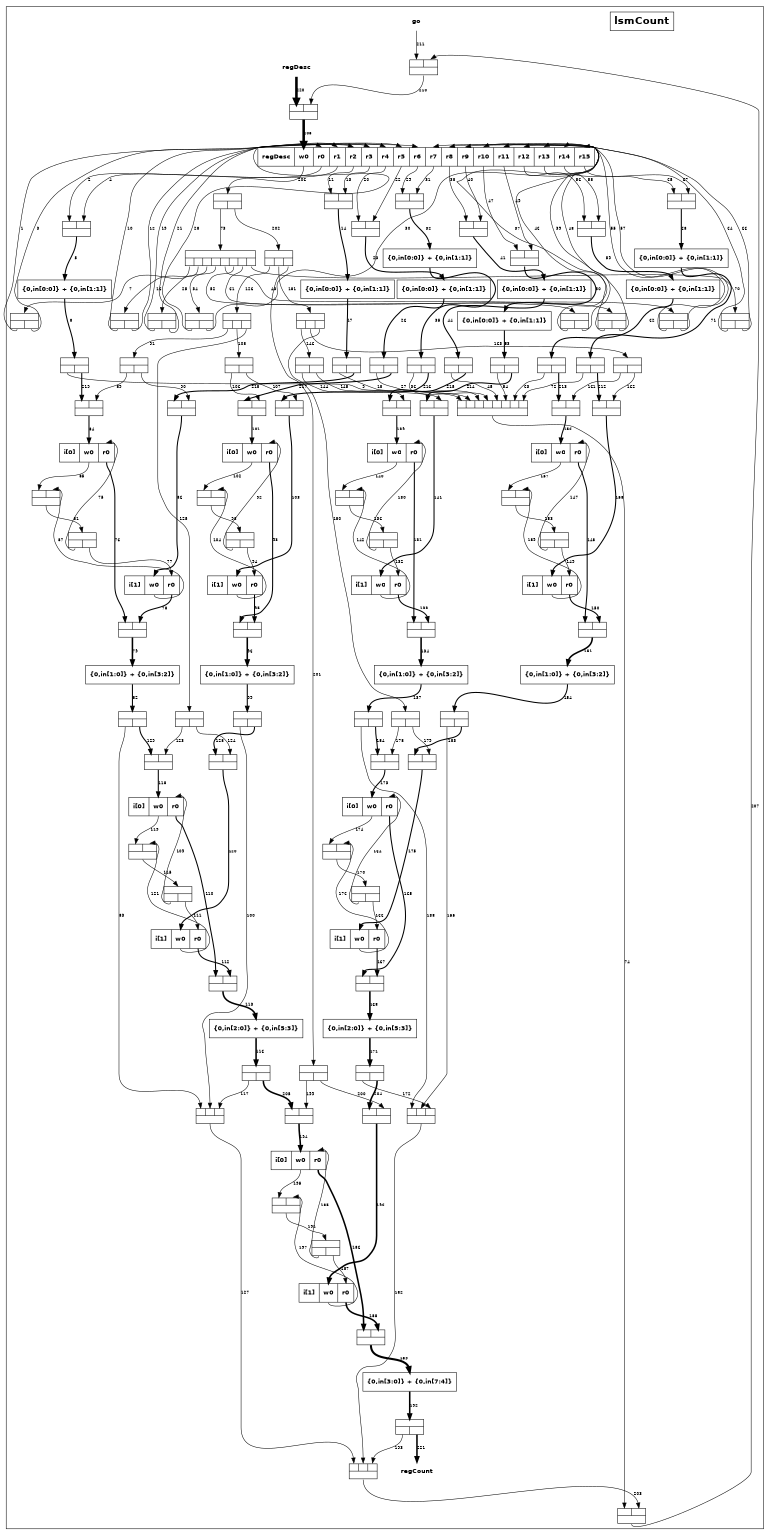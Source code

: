 digraph lsmCount {
  outputorder="edgesfirst";
  size="7.086614173228347,10.236220472440946";
  ratio="2.0"
  subgraph cluster_lsmCount {
    edge [fontsize="8", fontname="Helvetica", labelfontname="Helvetica", labelfontsize="8", arrowhead="normal"];
    node [fontsize="12", fontname="Helvetica-Bold", shape="box"];
    title [label="lsmCount", fontsize="20"];
    port0 [portref="0", label="go", style="bold", shape="none"];
    port1 [portref="1", label="regDesc", style="bold", shape="none"];
    port2 [portref="2", label="regCount", style="bold", shape="none"];
    comp1 [compref="1", label="{{<i0>|<i1>}|{<o>}}", height="0.4", fontsize="2", nojustify="true", shape="record"];
    comp2 [compref="2", label="\{0,in[0:0]\} + \{0,in[1:1]\}", nojustify="true", shape="record"];
    comp3 [compref="3", label="{{<i>}|{<o0>|<o1>}}", height="0.4", fontsize="2", nojustify="true", shape="record"];
    comp5 [compref="5", label="{{<i0>|<i1>}|{<o>}}", height="0.4", fontsize="2", nojustify="true", shape="record"];
    comp6 [compref="6", label="\{0,in[0:0]\} + \{0,in[1:1]\}", nojustify="true", shape="record"];
    comp7 [compref="7", label="{{<i>}|{<o0>|<o1>}}", height="0.4", fontsize="2", nojustify="true", shape="record"];
    comp9 [compref="9", label="{{<i0>|<i1>}|{<o>}}", height="0.4", fontsize="2", nojustify="true", shape="record"];
    comp10 [compref="10", label="\{0,in[0:0]\} + \{0,in[1:1]\}", nojustify="true", shape="record"];
    comp11 [compref="11", label="{{<i>}|{<o0>|<o1>}}", height="0.4", fontsize="2", nojustify="true", shape="record"];
    comp13 [compref="13", label="{{<i0>|<i1>}|{<o>}}", height="0.4", fontsize="2", nojustify="true", shape="record"];
    comp14 [compref="14", label="\{0,in[0:0]\} + \{0,in[1:1]\}", nojustify="true", shape="record"];
    comp15 [compref="15", label="{{<i>}|{<o0>|<o1>}}", height="0.4", fontsize="2", nojustify="true", shape="record"];
    comp17 [compref="17", label="{{<i0>|<i1>}|{<o>}}", height="0.4", fontsize="2", nojustify="true", shape="record"];
    comp18 [compref="18", label="\{0,in[0:0]\} + \{0,in[1:1]\}", nojustify="true", shape="record"];
    comp19 [compref="19", label="{{<i>}|{<o0>|<o1>}}", height="0.4", fontsize="2", nojustify="true", shape="record"];
    comp21 [compref="21", label="{{<i0>|<i1>}|{<o>}}", height="0.4", fontsize="2", nojustify="true", shape="record"];
    comp22 [compref="22", label="\{0,in[0:0]\} + \{0,in[1:1]\}", nojustify="true", shape="record"];
    comp23 [compref="23", label="{{<i>}|{<o0>|<o1>}}", height="0.4", fontsize="2", nojustify="true", shape="record"];
    comp25 [compref="25", label="{{<i0>|<i1>}|{<o>}}", height="0.4", fontsize="2", nojustify="true", shape="record"];
    comp26 [compref="26", label="\{0,in[0:0]\} + \{0,in[1:1]\}", nojustify="true", shape="record"];
    comp27 [compref="27", label="{{<i>}|{<o0>|<o1>}}", height="0.4", fontsize="2", nojustify="true", shape="record"];
    comp29 [compref="29", label="{{<i0>|<i1>}|{<o>}}", height="0.4", fontsize="2", nojustify="true", shape="record"];
    comp30 [compref="30", label="\{0,in[0:0]\} + \{0,in[1:1]\}", nojustify="true", shape="record"];
    comp31 [compref="31", label="{{<i>}|{<o0>|<o1>}}", height="0.4", fontsize="2", nojustify="true", shape="record"];
    comp33 [compref="33", label="{{<i>}|{<o0>|<o1>|<o2>|<o3>|<o4>|<o5>|<o6>|<o7>}}", height="0.4", fontsize="2", nojustify="true", shape="record"];
    comp34 [compref="34", label="{{<i0>|<i1>|<i2>|<i3>|<i4>|<i5>|<i6>|<i7>}|{<o>}}", height="0.4", fontsize="2", nojustify="true", shape="record"];
    comp35 [compref="35", label="{{<i0>|<i1>}|{<o>}}", height="0.4", fontsize="2", nojustify="true", shape="record"];
    comp36 [compref="36", label="\{0,in[1:0]\} + \{0,in[3:2]\}", nojustify="true", shape="record"];
    comp37 [compref="37", label="{{<i>}|{<o0>|<o1>}}", height="0.4", fontsize="2", nojustify="true", shape="record"];
    comp39 [compref="39", label="i[0]|<w0>w0|<r0>r0", shape="record"];
    comp40 [compref="40", label="i[1]|<w0>w0|<r0>r0", shape="record"];
    comp41 [compref="41", label="{{<i0>|<i1>}|{<o>}}", height="0.4", fontsize="2", nojustify="true", shape="record"];
    comp42 [compref="42", label="{{<i>}|{<o0>|<o1>}}", height="0.4", fontsize="2", nojustify="true", shape="record"];
    comp44 [compref="44", label="{{<i0>|<i1>}|{<o>}}", height="0.4", fontsize="2", nojustify="true", shape="record"];
    comp45 [compref="45", label="\{0,in[1:0]\} + \{0,in[3:2]\}", nojustify="true", shape="record"];
    comp46 [compref="46", label="{{<i>}|{<o0>|<o1>}}", height="0.4", fontsize="2", nojustify="true", shape="record"];
    comp48 [compref="48", label="i[0]|<w0>w0|<r0>r0", shape="record"];
    comp49 [compref="49", label="i[1]|<w0>w0|<r0>r0", shape="record"];
    comp50 [compref="50", label="{{<i0>|<i1>}|{<o>}}", height="0.4", fontsize="2", nojustify="true", shape="record"];
    comp51 [compref="51", label="{{<i>}|{<o0>|<o1>}}", height="0.4", fontsize="2", nojustify="true", shape="record"];
    comp53 [compref="53", label="{{<i0>|<i1>}|{<o>}}", height="0.4", fontsize="2", nojustify="true", shape="record"];
    comp54 [compref="54", label="\{0,in[2:0]\} + \{0,in[5:3]\}", nojustify="true", shape="record"];
    comp55 [compref="55", label="{{<i>}|{<o0>|<o1>}}", height="0.4", fontsize="2", nojustify="true", shape="record"];
    comp57 [compref="57", label="i[0]|<w0>w0|<r0>r0", shape="record"];
    comp58 [compref="58", label="i[1]|<w0>w0|<r0>r0", shape="record"];
    comp59 [compref="59", label="{{<i0>|<i1>}|{<o>}}", height="0.4", fontsize="2", nojustify="true", shape="record"];
    comp60 [compref="60", label="{{<i>}|{<o0>|<o1>}}", height="0.4", fontsize="2", nojustify="true", shape="record"];
    comp62 [compref="62", label="{{<i>}|{<o0>|<o1>|<o2>}}", height="0.4", fontsize="2", nojustify="true", shape="record"];
    comp63 [compref="63", label="{{<i0>|<i1>|<i2>}|{<o>}}", height="0.4", fontsize="2", nojustify="true", shape="record"];
    comp64 [compref="64", label="{{<i>}|{<o0>|<o1>}}", height="0.4", fontsize="2", nojustify="true", shape="record"];
    comp65 [compref="65", label="{{<i0>|<i1>}|{<o>}}", height="0.4", fontsize="2", nojustify="true", shape="record"];
    comp66 [compref="66", label="{{<i>}|{<o0>|<o1>}}", height="0.4", fontsize="2", nojustify="true", shape="record"];
    comp67 [compref="67", label="{{<i0>|<i1>}|{<o>}}", height="0.4", fontsize="2", nojustify="true", shape="record"];
    comp68 [compref="68", label="{{<i0>|<i1>}|{<o>}}", height="0.4", fontsize="2", nojustify="true", shape="record"];
    comp69 [compref="69", label="\{0,in[1:0]\} + \{0,in[3:2]\}", nojustify="true", shape="record"];
    comp70 [compref="70", label="{{<i>}|{<o0>|<o1>}}", height="0.4", fontsize="2", nojustify="true", shape="record"];
    comp72 [compref="72", label="i[0]|<w0>w0|<r0>r0", shape="record"];
    comp73 [compref="73", label="i[1]|<w0>w0|<r0>r0", shape="record"];
    comp74 [compref="74", label="{{<i0>|<i1>}|{<o>}}", height="0.4", fontsize="2", nojustify="true", shape="record"];
    comp75 [compref="75", label="{{<i>}|{<o0>|<o1>}}", height="0.4", fontsize="2", nojustify="true", shape="record"];
    comp77 [compref="77", label="{{<i0>|<i1>}|{<o>}}", height="0.4", fontsize="2", nojustify="true", shape="record"];
    comp78 [compref="78", label="\{0,in[1:0]\} + \{0,in[3:2]\}", nojustify="true", shape="record"];
    comp79 [compref="79", label="{{<i>}|{<o0>|<o1>}}", height="0.4", fontsize="2", nojustify="true", shape="record"];
    comp81 [compref="81", label="i[0]|<w0>w0|<r0>r0", shape="record"];
    comp82 [compref="82", label="i[1]|<w0>w0|<r0>r0", shape="record"];
    comp83 [compref="83", label="{{<i0>|<i1>}|{<o>}}", height="0.4", fontsize="2", nojustify="true", shape="record"];
    comp84 [compref="84", label="{{<i>}|{<o0>|<o1>}}", height="0.4", fontsize="2", nojustify="true", shape="record"];
    comp86 [compref="86", label="{{<i0>|<i1>}|{<o>}}", height="0.4", fontsize="2", nojustify="true", shape="record"];
    comp87 [compref="87", label="\{0,in[2:0]\} + \{0,in[5:3]\}", nojustify="true", shape="record"];
    comp88 [compref="88", label="{{<i>}|{<o0>|<o1>}}", height="0.4", fontsize="2", nojustify="true", shape="record"];
    comp90 [compref="90", label="i[0]|<w0>w0|<r0>r0", shape="record"];
    comp91 [compref="91", label="i[1]|<w0>w0|<r0>r0", shape="record"];
    comp92 [compref="92", label="{{<i0>|<i1>}|{<o>}}", height="0.4", fontsize="2", nojustify="true", shape="record"];
    comp93 [compref="93", label="{{<i>}|{<o0>|<o1>}}", height="0.4", fontsize="2", nojustify="true", shape="record"];
    comp95 [compref="95", label="{{<i>}|{<o0>|<o1>|<o2>}}", height="0.4", fontsize="2", nojustify="true", shape="record"];
    comp96 [compref="96", label="{{<i0>|<i1>|<i2>}|{<o>}}", height="0.4", fontsize="2", nojustify="true", shape="record"];
    comp97 [compref="97", label="{{<i>}|{<o0>|<o1>}}", height="0.4", fontsize="2", nojustify="true", shape="record"];
    comp98 [compref="98", label="{{<i0>|<i1>}|{<o>}}", height="0.4", fontsize="2", nojustify="true", shape="record"];
    comp99 [compref="99", label="{{<i>}|{<o0>|<o1>}}", height="0.4", fontsize="2", nojustify="true", shape="record"];
    comp100 [compref="100", label="{{<i0>|<i1>}|{<o>}}", height="0.4", fontsize="2", nojustify="true", shape="record"];
    comp101 [compref="101", label="{{<i0>|<i1>}|{<o>}}", height="0.4", fontsize="2", nojustify="true", shape="record"];
    comp102 [compref="102", label="\{0,in[3:0]\} + \{0,in[7:4]\}", nojustify="true", shape="record"];
    comp103 [compref="103", label="{{<i>}|{<o0>|<o1>}}", height="0.4", fontsize="2", nojustify="true", shape="record"];
    comp105 [compref="105", label="i[0]|<w0>w0|<r0>r0", shape="record"];
    comp106 [compref="106", label="i[1]|<w0>w0|<r0>r0", shape="record"];
    comp107 [compref="107", label="{{<i0>|<i1>}|{<o>}}", height="0.4", fontsize="2", nojustify="true", shape="record"];
    comp108 [compref="108", label="{{<i>}|{<o0>|<o1>}}", height="0.4", fontsize="2", nojustify="true", shape="record"];
    comp110 [compref="110", label="{{<i>}|{<o0>|<o1>|<o2>}}", height="0.4", fontsize="2", nojustify="true", shape="record"];
    comp111 [compref="111", label="{{<i0>|<i1>|<i2>}|{<o>}}", height="0.4", fontsize="2", nojustify="true", shape="record"];
    comp112 [compref="112", label="{{<i>}|{<o0>|<o1>}}", height="0.4", fontsize="2", nojustify="true", shape="record"];
    comp113 [compref="113", label="{{<i0>|<i1>}|{<o>}}", height="0.4", fontsize="2", nojustify="true", shape="record"];
    comp114 [compref="114", label="{{<i>}|{<o0>|<o1>}}", height="0.4", fontsize="2", nojustify="true", shape="record"];
    comp115 [compref="115", label="{{<i0>|<i1>}|{<o>}}", height="0.4", fontsize="2", nojustify="true", shape="record"];
    comp116 [compref="116", label="{{<i>}|{<o0>|<o1>}}", height="0.4", fontsize="2", nojustify="true", shape="record"];
    comp117 [compref="117", label="{{<i0>|<i1>}|{<o>}}", height="0.4", fontsize="2", nojustify="true", shape="record"];
    comp118 [compref="118", label="regDesc|<w0>w0|<r0>r0|<r1>r1|<r2>r2|<r3>r3|<r4>r4|<r5>r5|<r6>r6|<r7>r7|<r8>r8|<r9>r9|<r10>r10|<r11>r11|<r12>r12|<r13>r13|<r14>r14|<r15>r15", shape="record"];
    comp120 [compref="120", label="{{<i0>|<i1>}|{<o>}}", height="0.4", fontsize="2", nojustify="true", shape="record"];
    comp121 [compref="121", label="{{<i>}|{<o0>|<o1>}}", height="0.4", fontsize="2", nojustify="true", shape="record"];
    comp122 [compref="122", label="{{<i0>|<i1>}|{<o>}}", height="0.4", fontsize="2", nojustify="true", shape="record"];
    comp123 [compref="123", label="{{<i>}|{<o0>|<o1>}}", height="0.4", fontsize="2", nojustify="true", shape="record"];
    comp124 [compref="124", label="{{<i0>|<i1>}|{<o>}}", height="0.4", fontsize="2", nojustify="true", shape="record"];
    comp125 [compref="125", label="{{<i>}|{<o0>|<o1>}}", height="0.4", fontsize="2", nojustify="true", shape="record"];
    comp126 [compref="126", label="{{<i0>|<i1>}|{<o>}}", height="0.4", fontsize="2", nojustify="true", shape="record"];
    comp127 [compref="127", label="{{<i>}|{<o0>|<o1>}}", height="0.4", fontsize="2", nojustify="true", shape="record"];
    comp128 [compref="128", label="{{<i0>|<i1>}|{<o>}}", height="0.4", fontsize="2", nojustify="true", shape="record"];
    comp129 [compref="129", label="{{<i>}|{<o0>|<o1>}}", height="0.4", fontsize="2", nojustify="true", shape="record"];
    comp130 [compref="130", label="{{<i0>|<i1>}|{<o>}}", height="0.4", fontsize="2", nojustify="true", shape="record"];
    comp131 [compref="131", label="{{<i>}|{<o0>|<o1>}}", height="0.4", fontsize="2", nojustify="true", shape="record"];
    comp132 [compref="132", label="{{<i0>|<i1>}|{<o>}}", height="0.4", fontsize="2", nojustify="true", shape="record"];
    comp133 [compref="133", label="{{<i>}|{<o0>|<o1>}}", height="0.4", fontsize="2", nojustify="true", shape="record"];
    comp134 [compref="134", label="{{<i0>|<i1>}|{<o>}}", height="0.4", fontsize="2", nojustify="true", shape="record"];
    comp135 [compref="135", label="{{<i>}|{<o0>|<o1>}}", height="0.4", fontsize="2", nojustify="true", shape="record"];
    comp136 [compref="136", label="{{<i0>|<i1>}|{<o>}}", height="0.4", fontsize="2", nojustify="true", shape="record"];
    comp137 [compref="137", label="{{<i0>|<i1>}|{<o>}}", height="0.4", fontsize="2", nojustify="true", shape="record"];
    comp138 [compref="138", label="{{<i>}|{<o0>|<o1>}}", height="0.4", fontsize="2", nojustify="true", shape="record"]
    comp3:o0:s -> comp118:r0:n [linkref="1", label="1", penwidth="1", weight="1"];
    comp118:r0:s -> comp1:i0:n [linkref="2", label="2", penwidth="1", weight="1"];
    comp3:o1:s -> comp118:r1:n [linkref="3", label="3", penwidth="1", weight="1"];
    comp118:r1:s -> comp1:i1:n [linkref="4", label="4", penwidth="1", weight="1"];
    comp1:o:s -> comp2:n [linkref="5", label="5", penwidth="2", weight="2"];
    comp33:o0:s -> comp3:i:n [linkref="7", label="7", penwidth="1", weight="1"];
    comp2:s -> comp135:i:n [linkref="8", label="8", penwidth="2", weight="2"];
    comp135:o0:s -> comp34:i0:n [linkref="9", label="9", penwidth="1", weight="1"];
    comp7:o0:s -> comp118:r2:n [linkref="10", label="10", penwidth="1", weight="1"];
    comp118:r2:s -> comp5:i0:n [linkref="11", label="11", penwidth="1", weight="1"];
    comp7:o1:s -> comp118:r3:n [linkref="12", label="12", penwidth="1", weight="1"];
    comp118:r3:s -> comp5:i1:n [linkref="13", label="13", penwidth="1", weight="1"];
    comp5:o:s -> comp6:n [linkref="14", label="14", penwidth="2", weight="2"];
    comp33:o1:s -> comp7:i:n [linkref="16", label="16", penwidth="1", weight="1"];
    comp6:s -> comp133:i:n [linkref="17", label="17", penwidth="2", weight="2"];
    comp133:o0:s -> comp34:i1:n [linkref="18", label="18", penwidth="1", weight="1"];
    comp11:o0:s -> comp118:r4:n [linkref="19", label="19", penwidth="1", weight="1"];
    comp118:r4:s -> comp9:i0:n [linkref="20", label="20", penwidth="1", weight="1"];
    comp11:o1:s -> comp118:r5:n [linkref="21", label="21", penwidth="1", weight="1"];
    comp118:r5:s -> comp9:i1:n [linkref="22", label="22", penwidth="1", weight="1"];
    comp9:o:s -> comp10:n [linkref="23", label="23", penwidth="2", weight="2"];
    comp33:o2:s -> comp11:i:n [linkref="25", label="25", penwidth="1", weight="1"];
    comp10:s -> comp131:i:n [linkref="26", label="26", penwidth="2", weight="2"];
    comp131:o0:s -> comp34:i2:n [linkref="27", label="27", penwidth="1", weight="1"];
    comp15:o0:s -> comp118:r6:n [linkref="28", label="28", penwidth="1", weight="1"];
    comp118:r6:s -> comp13:i0:n [linkref="29", label="29", penwidth="1", weight="1"];
    comp15:o1:s -> comp118:r7:n [linkref="30", label="30", penwidth="1", weight="1"];
    comp118:r7:s -> comp13:i1:n [linkref="31", label="31", penwidth="1", weight="1"];
    comp13:o:s -> comp14:n [linkref="32", label="32", penwidth="2", weight="2"];
    comp33:o3:s -> comp15:i:n [linkref="34", label="34", penwidth="1", weight="1"];
    comp14:s -> comp129:i:n [linkref="35", label="35", penwidth="2", weight="2"];
    comp129:o0:s -> comp34:i3:n [linkref="36", label="36", penwidth="1", weight="1"];
    comp19:o0:s -> comp118:r8:n [linkref="37", label="37", penwidth="1", weight="1"];
    comp118:r8:s -> comp17:i0:n [linkref="38", label="38", penwidth="1", weight="1"];
    comp19:o1:s -> comp118:r9:n [linkref="39", label="39", penwidth="1", weight="1"];
    comp118:r9:s -> comp17:i1:n [linkref="40", label="40", penwidth="1", weight="1"];
    comp17:o:s -> comp18:n [linkref="41", label="41", penwidth="2", weight="2"];
    comp33:o4:s -> comp19:i:n [linkref="43", label="43", penwidth="1", weight="1"];
    comp18:s -> comp127:i:n [linkref="44", label="44", penwidth="2", weight="2"];
    comp127:o0:s -> comp34:i4:n [linkref="45", label="45", penwidth="1", weight="1"];
    comp23:o0:s -> comp118:r10:n [linkref="46", label="46", penwidth="1", weight="1"];
    comp118:r10:s -> comp21:i0:n [linkref="47", label="47", penwidth="1", weight="1"];
    comp23:o1:s -> comp118:r11:n [linkref="48", label="48", penwidth="1", weight="1"];
    comp118:r11:s -> comp21:i1:n [linkref="49", label="49", penwidth="1", weight="1"];
    comp21:o:s -> comp22:n [linkref="50", label="50", penwidth="2", weight="2"];
    comp33:o5:s -> comp23:i:n [linkref="52", label="52", penwidth="1", weight="1"];
    comp22:s -> comp125:i:n [linkref="53", label="53", penwidth="2", weight="2"];
    comp125:o0:s -> comp34:i5:n [linkref="54", label="54", penwidth="1", weight="1"];
    comp27:o0:s -> comp118:r12:n [linkref="55", label="55", penwidth="1", weight="1"];
    comp118:r12:s -> comp25:i0:n [linkref="56", label="56", penwidth="1", weight="1"];
    comp27:o1:s -> comp118:r13:n [linkref="57", label="57", penwidth="1", weight="1"];
    comp118:r13:s -> comp25:i1:n [linkref="58", label="58", penwidth="1", weight="1"];
    comp25:o:s -> comp26:n [linkref="59", label="59", penwidth="2", weight="2"];
    comp33:o6:s -> comp27:i:n [linkref="61", label="61", penwidth="1", weight="1"];
    comp26:s -> comp123:i:n [linkref="62", label="62", penwidth="2", weight="2"];
    comp123:o0:s -> comp34:i6:n [linkref="63", label="63", penwidth="1", weight="1"];
    comp31:o0:s -> comp118:r14:n [linkref="64", label="64", penwidth="1", weight="1"];
    comp118:r14:s -> comp29:i0:n [linkref="65", label="65", penwidth="1", weight="1"];
    comp31:o1:s -> comp118:r15:n [linkref="66", label="66", penwidth="1", weight="1"];
    comp118:r15:s -> comp29:i1:n [linkref="67", label="67", penwidth="1", weight="1"];
    comp29:o:s -> comp30:n [linkref="68", label="68", penwidth="2", weight="2"];
    comp33:o7:s -> comp31:i:n [linkref="70", label="70", penwidth="1", weight="1"];
    comp30:s -> comp121:i:n [linkref="71", label="71", penwidth="2", weight="2"];
    comp121:o0:s -> comp34:i7:n [linkref="72", label="72", penwidth="1", weight="1"];
    comp116:o0:s -> comp33:i:n [linkref="73", label="73", penwidth="1", weight="1"];
    comp34:o:s -> comp117:i0:n [linkref="74", label="74", penwidth="1", weight="1"];
    comp37:o0:s -> comp39:r0:n [linkref="75", label="75", penwidth="1", weight="1"];
    comp39:r0:s -> comp35:i0:n [linkref="76", label="76", penwidth="2", weight="2"];
    comp37:o1:s -> comp40:r0:n [linkref="77", label="77", penwidth="1", weight="1"];
    comp40:r0:s -> comp35:i1:n [linkref="78", label="78", penwidth="2", weight="2"];
    comp35:o:s -> comp36:n [linkref="79", label="79", penwidth="3", weight="3"];
    comp41:o:s -> comp37:i:n [linkref="81", label="81", penwidth="1", weight="1"];
    comp36:s -> comp66:i:n [linkref="82", label="82", penwidth="2", weight="2"];
    comp66:o0:s -> comp63:i0:n [linkref="83", label="83", penwidth="1", weight="1"];
    comp136:o:s -> comp39:w0:n [linkref="84", label="84", penwidth="2", weight="2"];
    comp39:w0:s -> comp41:i0:n [linkref="85", label="85", penwidth="1", weight="1"];
    comp134:o:s -> comp40:w0:n [linkref="86", label="86", penwidth="2", weight="2"];
    comp40:w0:s -> comp41:i1:n [linkref="87", label="87", penwidth="1", weight="1"];
    comp42:o0:s -> comp136:i1:n [linkref="89", label="89", penwidth="1", weight="1"];
    comp42:o1:s -> comp134:i1:n [linkref="90", label="90", penwidth="1", weight="1"];
    comp62:o0:s -> comp42:i:n [linkref="91", label="91", penwidth="1", weight="1"];
    comp46:o0:s -> comp48:r0:n [linkref="92", label="92", penwidth="1", weight="1"];
    comp48:r0:s -> comp44:i0:n [linkref="93", label="93", penwidth="2", weight="2"];
    comp46:o1:s -> comp49:r0:n [linkref="94", label="94", penwidth="1", weight="1"];
    comp49:r0:s -> comp44:i1:n [linkref="95", label="95", penwidth="2", weight="2"];
    comp44:o:s -> comp45:n [linkref="96", label="96", penwidth="3", weight="3"];
    comp50:o:s -> comp46:i:n [linkref="98", label="98", penwidth="1", weight="1"];
    comp45:s -> comp64:i:n [linkref="99", label="99", penwidth="2", weight="2"];
    comp64:o0:s -> comp63:i1:n [linkref="100", label="100", penwidth="1", weight="1"];
    comp132:o:s -> comp48:w0:n [linkref="101", label="101", penwidth="2", weight="2"];
    comp48:w0:s -> comp50:i0:n [linkref="102", label="102", penwidth="1", weight="1"];
    comp130:o:s -> comp49:w0:n [linkref="103", label="103", penwidth="2", weight="2"];
    comp49:w0:s -> comp50:i1:n [linkref="104", label="104", penwidth="1", weight="1"];
    comp51:o0:s -> comp132:i1:n [linkref="106", label="106", penwidth="1", weight="1"];
    comp51:o1:s -> comp130:i1:n [linkref="107", label="107", penwidth="1", weight="1"];
    comp62:o1:s -> comp51:i:n [linkref="108", label="108", penwidth="1", weight="1"];
    comp55:o0:s -> comp57:r0:n [linkref="109", label="109", penwidth="1", weight="1"];
    comp57:r0:s -> comp53:i0:n [linkref="110", label="110", penwidth="2", weight="2"];
    comp55:o1:s -> comp58:r0:n [linkref="111", label="111", penwidth="1", weight="1"];
    comp58:r0:s -> comp53:i1:n [linkref="112", label="112", penwidth="2", weight="2"];
    comp53:o:s -> comp54:n [linkref="113", label="113", penwidth="3", weight="3"];
    comp59:o:s -> comp55:i:n [linkref="115", label="115", penwidth="1", weight="1"];
    comp54:s -> comp114:i:n [linkref="116", label="116", penwidth="3", weight="3"];
    comp114:o0:s -> comp63:i2:n [linkref="117", label="117", penwidth="1", weight="1"];
    comp67:o:s -> comp57:w0:n [linkref="118", label="118", penwidth="2", weight="2"];
    comp57:w0:s -> comp59:i0:n [linkref="119", label="119", penwidth="1", weight="1"];
    comp65:o:s -> comp58:w0:n [linkref="120", label="120", penwidth="2", weight="2"];
    comp58:w0:s -> comp59:i1:n [linkref="121", label="121", penwidth="1", weight="1"];
    comp60:o0:s -> comp67:i1:n [linkref="123", label="123", penwidth="1", weight="1"];
    comp60:o1:s -> comp65:i1:n [linkref="124", label="124", penwidth="1", weight="1"];
    comp62:o2:s -> comp60:i:n [linkref="125", label="125", penwidth="1", weight="1"];
    comp110:o0:s -> comp62:i:n [linkref="126", label="126", penwidth="1", weight="1"];
    comp63:o:s -> comp111:i0:n [linkref="127", label="127", penwidth="1", weight="1"];
    comp64:o1:s -> comp65:i0:n [linkref="128", label="128", penwidth="2", weight="2"];
    comp66:o1:s -> comp67:i0:n [linkref="129", label="129", penwidth="2", weight="2"];
    comp70:o0:s -> comp72:r0:n [linkref="130", label="130", penwidth="1", weight="1"];
    comp72:r0:s -> comp68:i0:n [linkref="131", label="131", penwidth="2", weight="2"];
    comp70:o1:s -> comp73:r0:n [linkref="132", label="132", penwidth="1", weight="1"];
    comp73:r0:s -> comp68:i1:n [linkref="133", label="133", penwidth="2", weight="2"];
    comp68:o:s -> comp69:n [linkref="134", label="134", penwidth="3", weight="3"];
    comp74:o:s -> comp70:i:n [linkref="136", label="136", penwidth="1", weight="1"];
    comp69:s -> comp99:i:n [linkref="137", label="137", penwidth="2", weight="2"];
    comp99:o0:s -> comp96:i0:n [linkref="138", label="138", penwidth="1", weight="1"];
    comp128:o:s -> comp72:w0:n [linkref="139", label="139", penwidth="2", weight="2"];
    comp72:w0:s -> comp74:i0:n [linkref="140", label="140", penwidth="1", weight="1"];
    comp126:o:s -> comp73:w0:n [linkref="141", label="141", penwidth="2", weight="2"];
    comp73:w0:s -> comp74:i1:n [linkref="142", label="142", penwidth="1", weight="1"];
    comp75:o0:s -> comp128:i1:n [linkref="144", label="144", penwidth="1", weight="1"];
    comp75:o1:s -> comp126:i1:n [linkref="145", label="145", penwidth="1", weight="1"];
    comp95:o0:s -> comp75:i:n [linkref="146", label="146", penwidth="1", weight="1"];
    comp79:o0:s -> comp81:r0:n [linkref="147", label="147", penwidth="1", weight="1"];
    comp81:r0:s -> comp77:i0:n [linkref="148", label="148", penwidth="2", weight="2"];
    comp79:o1:s -> comp82:r0:n [linkref="149", label="149", penwidth="1", weight="1"];
    comp82:r0:s -> comp77:i1:n [linkref="150", label="150", penwidth="2", weight="2"];
    comp77:o:s -> comp78:n [linkref="151", label="151", penwidth="3", weight="3"];
    comp83:o:s -> comp79:i:n [linkref="153", label="153", penwidth="1", weight="1"];
    comp78:s -> comp97:i:n [linkref="154", label="154", penwidth="2", weight="2"];
    comp97:o0:s -> comp96:i1:n [linkref="155", label="155", penwidth="1", weight="1"];
    comp124:o:s -> comp81:w0:n [linkref="156", label="156", penwidth="2", weight="2"];
    comp81:w0:s -> comp83:i0:n [linkref="157", label="157", penwidth="1", weight="1"];
    comp122:o:s -> comp82:w0:n [linkref="158", label="158", penwidth="2", weight="2"];
    comp82:w0:s -> comp83:i1:n [linkref="159", label="159", penwidth="1", weight="1"];
    comp84:o0:s -> comp124:i1:n [linkref="161", label="161", penwidth="1", weight="1"];
    comp84:o1:s -> comp122:i1:n [linkref="162", label="162", penwidth="1", weight="1"];
    comp95:o1:s -> comp84:i:n [linkref="163", label="163", penwidth="1", weight="1"];
    comp88:o0:s -> comp90:r0:n [linkref="164", label="164", penwidth="1", weight="1"];
    comp90:r0:s -> comp86:i0:n [linkref="165", label="165", penwidth="2", weight="2"];
    comp88:o1:s -> comp91:r0:n [linkref="166", label="166", penwidth="1", weight="1"];
    comp91:r0:s -> comp86:i1:n [linkref="167", label="167", penwidth="2", weight="2"];
    comp86:o:s -> comp87:n [linkref="168", label="168", penwidth="3", weight="3"];
    comp92:o:s -> comp88:i:n [linkref="170", label="170", penwidth="1", weight="1"];
    comp87:s -> comp112:i:n [linkref="171", label="171", penwidth="3", weight="3"];
    comp112:o0:s -> comp96:i2:n [linkref="172", label="172", penwidth="1", weight="1"];
    comp100:o:s -> comp90:w0:n [linkref="173", label="173", penwidth="2", weight="2"];
    comp90:w0:s -> comp92:i0:n [linkref="174", label="174", penwidth="1", weight="1"];
    comp98:o:s -> comp91:w0:n [linkref="175", label="175", penwidth="2", weight="2"];
    comp91:w0:s -> comp92:i1:n [linkref="176", label="176", penwidth="1", weight="1"];
    comp93:o0:s -> comp100:i1:n [linkref="178", label="178", penwidth="1", weight="1"];
    comp93:o1:s -> comp98:i1:n [linkref="179", label="179", penwidth="1", weight="1"];
    comp95:o2:s -> comp93:i:n [linkref="180", label="180", penwidth="1", weight="1"];
    comp110:o1:s -> comp95:i:n [linkref="181", label="181", penwidth="1", weight="1"];
    comp96:o:s -> comp111:i1:n [linkref="182", label="182", penwidth="1", weight="1"];
    comp97:o1:s -> comp98:i0:n [linkref="183", label="183", penwidth="2", weight="2"];
    comp99:o1:s -> comp100:i0:n [linkref="184", label="184", penwidth="2", weight="2"];
    comp103:o0:s -> comp105:r0:n [linkref="185", label="185", penwidth="1", weight="1"];
    comp105:r0:s -> comp101:i0:n [linkref="186", label="186", penwidth="3", weight="3"];
    comp103:o1:s -> comp106:r0:n [linkref="187", label="187", penwidth="1", weight="1"];
    comp106:r0:s -> comp101:i1:n [linkref="188", label="188", penwidth="3", weight="3"];
    comp101:o:s -> comp102:n [linkref="189", label="189", penwidth="4", weight="4"];
    comp107:o:s -> comp103:i:n [linkref="191", label="191", penwidth="1", weight="1"];
    comp102:s -> comp138:i:n [linkref="192", label="192", penwidth="3", weight="3"];
    comp138:o0:s -> comp111:i2:n [linkref="193", label="193", penwidth="1", weight="1"];
    comp115:o:s -> comp105:w0:n [linkref="194", label="194", penwidth="3", weight="3"];
    comp105:w0:s -> comp107:i0:n [linkref="195", label="195", penwidth="1", weight="1"];
    comp113:o:s -> comp106:w0:n [linkref="196", label="196", penwidth="3", weight="3"];
    comp106:w0:s -> comp107:i1:n [linkref="197", label="197", penwidth="1", weight="1"];
    comp108:o0:s -> comp115:i1:n [linkref="199", label="199", penwidth="1", weight="1"];
    comp108:o1:s -> comp113:i1:n [linkref="200", label="200", penwidth="1", weight="1"];
    comp110:o2:s -> comp108:i:n [linkref="201", label="201", penwidth="1", weight="1"];
    comp116:o1:s -> comp110:i:n [linkref="202", label="202", penwidth="1", weight="1"];
    comp111:o:s -> comp117:i1:n [linkref="203", label="203", penwidth="1", weight="1"];
    comp112:o1:s -> comp113:i0:n [linkref="204", label="204", penwidth="3", weight="3"];
    comp114:o1:s -> comp115:i0:n [linkref="205", label="205", penwidth="3", weight="3"];
    comp118:w0:s -> comp116:i:n [linkref="206", label="206", penwidth="1", weight="1"];
    comp117:o:s -> comp120:i1:n [linkref="207", label="207", penwidth="1", weight="1"];
    comp137:o:s -> comp118:w0:n [linkref="208", label="208", penwidth="5", weight="5"];
    comp120:o:s -> comp137:i1:n [linkref="210", label="210", penwidth="1", weight="1"];
    port0 -> comp120:i0:n [linkref="211", label="211", penwidth="1", weight="1"];
    comp121:o1:s -> comp122:i0:n [linkref="212", label="212", penwidth="2", weight="2"];
    comp123:o1:s -> comp124:i0:n [linkref="213", label="213", penwidth="2", weight="2"];
    comp125:o1:s -> comp126:i0:n [linkref="214", label="214", penwidth="2", weight="2"];
    comp127:o1:s -> comp128:i0:n [linkref="215", label="215", penwidth="2", weight="2"];
    comp129:o1:s -> comp130:i0:n [linkref="216", label="216", penwidth="2", weight="2"];
    comp131:o1:s -> comp132:i0:n [linkref="217", label="217", penwidth="2", weight="2"];
    comp133:o1:s -> comp134:i0:n [linkref="218", label="218", penwidth="2", weight="2"];
    comp135:o1:s -> comp136:i0:n [linkref="219", label="219", penwidth="2", weight="2"];
    port1 -> comp137:i0:n [linkref="220", label="220", penwidth="5", weight="5"];
    comp138:o1:s -> port2 [linkref="221", label="221", penwidth="3", weight="3"]
  }
}
